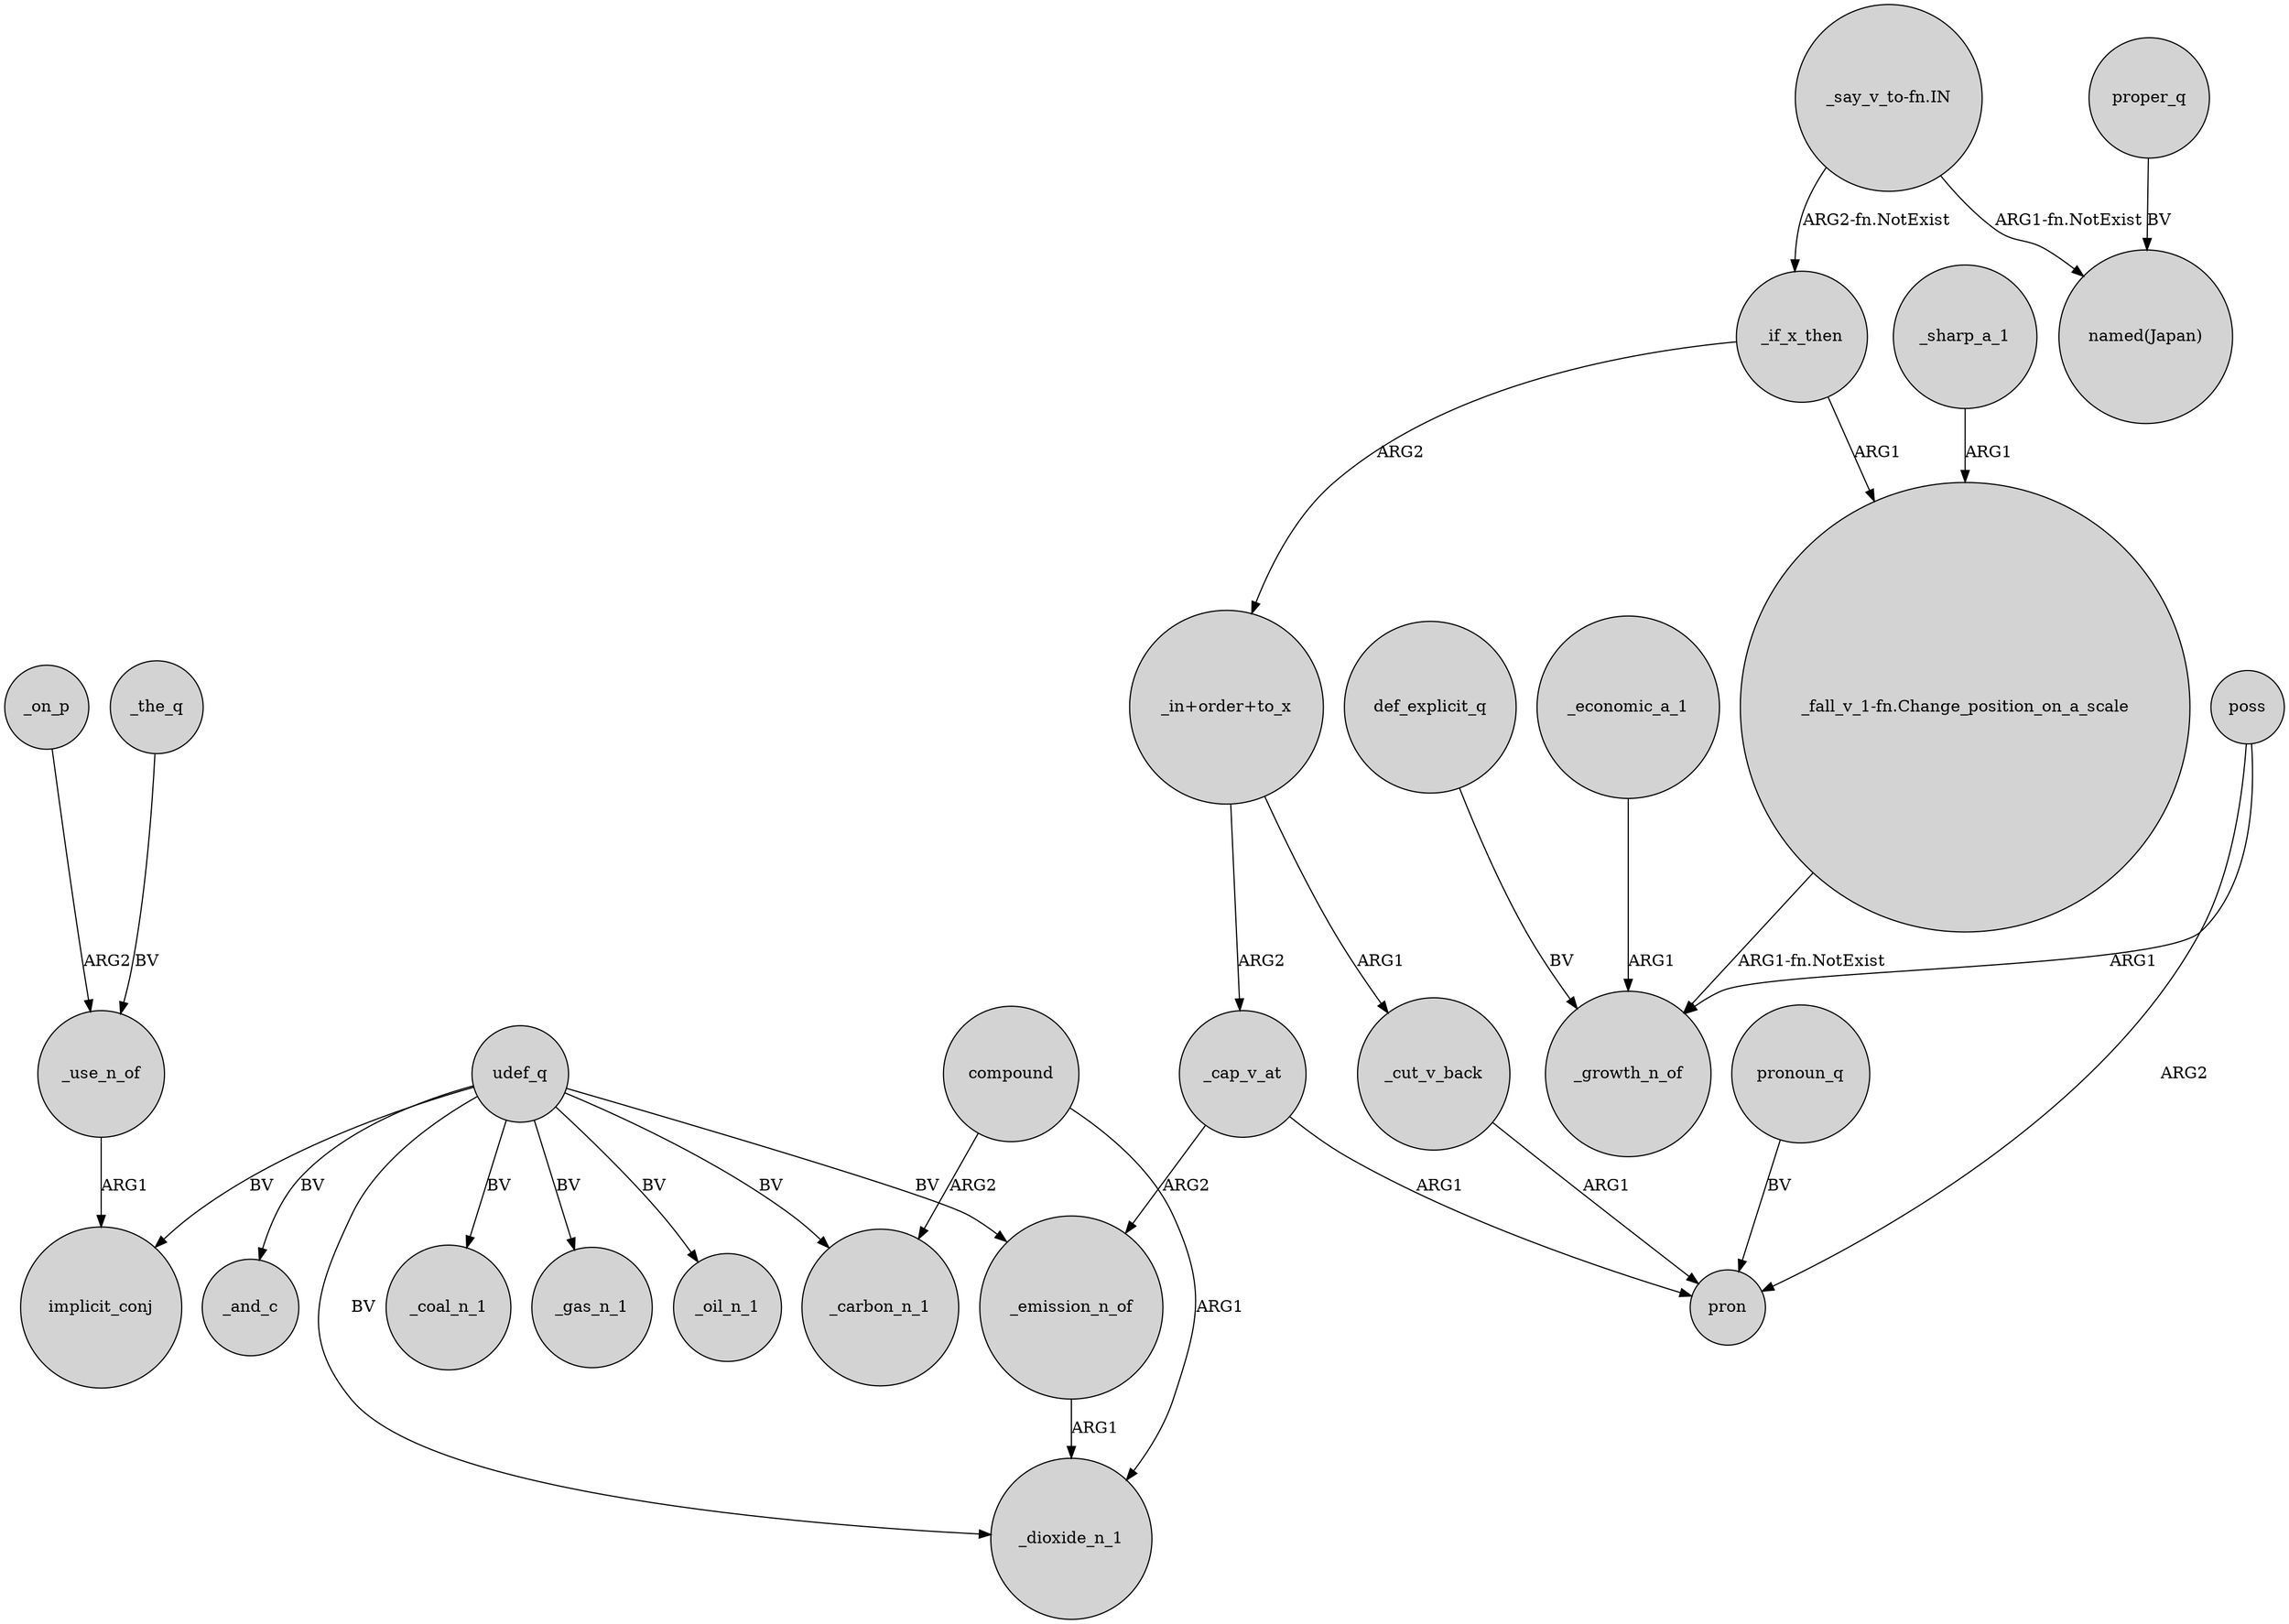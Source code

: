 digraph {
	node [shape=circle style=filled]
	_emission_n_of -> _dioxide_n_1 [label=ARG1]
	udef_q -> _dioxide_n_1 [label=BV]
	poss -> pron [label=ARG2]
	_on_p -> _use_n_of [label=ARG2]
	_economic_a_1 -> _growth_n_of [label=ARG1]
	poss -> _growth_n_of [label=ARG1]
	_the_q -> _use_n_of [label=BV]
	compound -> _dioxide_n_1 [label=ARG1]
	_use_n_of -> implicit_conj [label=ARG1]
	"_fall_v_1-fn.Change_position_on_a_scale" -> _growth_n_of [label="ARG1-fn.NotExist"]
	udef_q -> _coal_n_1 [label=BV]
	udef_q -> implicit_conj [label=BV]
	proper_q -> "named(Japan)" [label=BV]
	pronoun_q -> pron [label=BV]
	_cap_v_at -> _emission_n_of [label=ARG2]
	"_in+order+to_x" -> _cut_v_back [label=ARG1]
	udef_q -> _emission_n_of [label=BV]
	def_explicit_q -> _growth_n_of [label=BV]
	_sharp_a_1 -> "_fall_v_1-fn.Change_position_on_a_scale" [label=ARG1]
	"_say_v_to-fn.IN" -> "named(Japan)" [label="ARG1-fn.NotExist"]
	udef_q -> _gas_n_1 [label=BV]
	_if_x_then -> "_fall_v_1-fn.Change_position_on_a_scale" [label=ARG1]
	udef_q -> _carbon_n_1 [label=BV]
	udef_q -> _oil_n_1 [label=BV]
	"_say_v_to-fn.IN" -> _if_x_then [label="ARG2-fn.NotExist"]
	_cap_v_at -> pron [label=ARG1]
	udef_q -> _and_c [label=BV]
	compound -> _carbon_n_1 [label=ARG2]
	"_in+order+to_x" -> _cap_v_at [label=ARG2]
	_cut_v_back -> pron [label=ARG1]
	_if_x_then -> "_in+order+to_x" [label=ARG2]
}
